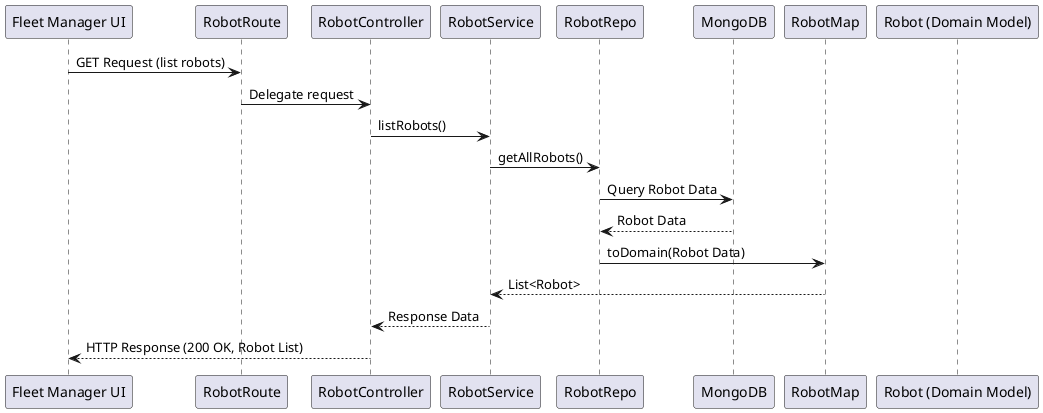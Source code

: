 @startuml

participant "Fleet Manager UI" as client
participant "RobotRoute" as route
participant "RobotController" as controller
participant "RobotService" as service
participant "RobotRepo" as repo
participant "MongoDB" as db
participant "RobotMap" as mapper
participant "Robot (Domain Model)" as robot

client -> route : GET Request (list robots)
route -> controller : Delegate request

controller -> service : listRobots()
service -> repo : getAllRobots()
repo -> db : Query Robot Data
db --> repo : Robot Data
repo -> mapper : toDomain(Robot Data)
mapper --> service : List<Robot>
service --> controller : Response Data
controller --> client : HTTP Response (200 OK, Robot List)

@enduml
